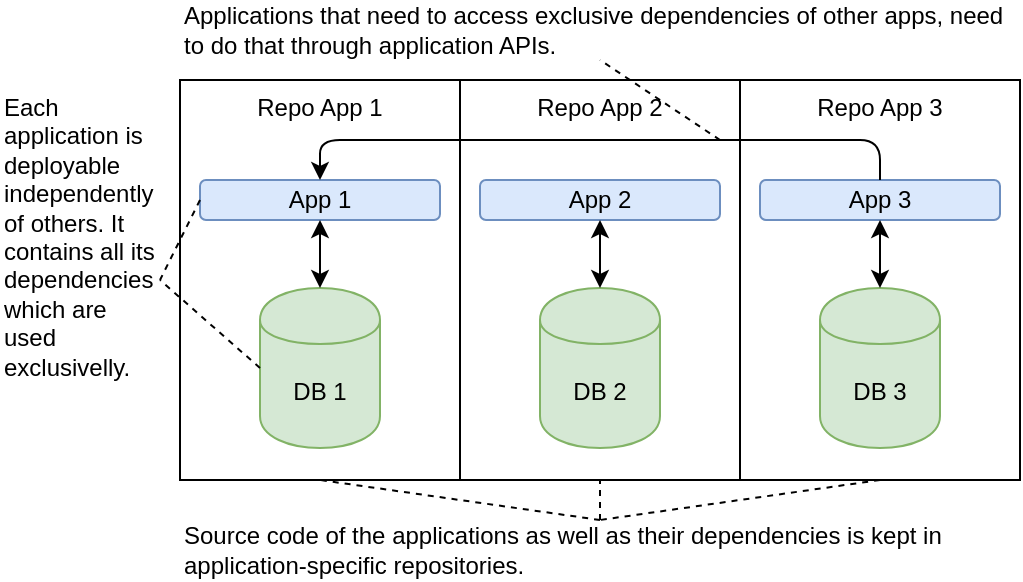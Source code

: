 <mxfile version="12.1.0" type="device" pages="1"><diagram id="lCievM5NgWCdfU3_RI40" name="Page-1"><mxGraphModel dx="1172" dy="678" grid="1" gridSize="10" guides="1" tooltips="1" connect="1" arrows="1" fold="1" page="1" pageScale="1" pageWidth="850" pageHeight="1100" math="0" shadow="0"><root><mxCell id="0"/><mxCell id="1" parent="0"/><mxCell id="xbJs4WITJgWQ5ocMUOJN-14" value="Repo App 3" style="rounded=0;whiteSpace=wrap;html=1;horizontal=1;verticalAlign=top;" parent="1" vertex="1"><mxGeometry x="490" y="120" width="140" height="200" as="geometry"/></mxCell><mxCell id="xbJs4WITJgWQ5ocMUOJN-13" value="Repo App 2" style="rounded=0;whiteSpace=wrap;html=1;horizontal=1;verticalAlign=top;" parent="1" vertex="1"><mxGeometry x="350" y="120" width="140" height="200" as="geometry"/></mxCell><mxCell id="xbJs4WITJgWQ5ocMUOJN-12" value="Repo App 1" style="rounded=0;whiteSpace=wrap;html=1;horizontal=1;verticalAlign=top;" parent="1" vertex="1"><mxGeometry x="210" y="120" width="140" height="200" as="geometry"/></mxCell><mxCell id="xbJs4WITJgWQ5ocMUOJN-1" value="App 1" style="rounded=1;whiteSpace=wrap;html=1;fillColor=#dae8fc;strokeColor=#6c8ebf;" parent="1" vertex="1"><mxGeometry x="220" y="170" width="120" height="20" as="geometry"/></mxCell><mxCell id="xbJs4WITJgWQ5ocMUOJN-2" value="DB 1" style="shape=cylinder;whiteSpace=wrap;html=1;boundedLbl=1;backgroundOutline=1;fillColor=#d5e8d4;strokeColor=#82b366;" parent="1" vertex="1"><mxGeometry x="250" y="224" width="60" height="80" as="geometry"/></mxCell><mxCell id="xbJs4WITJgWQ5ocMUOJN-4" value="" style="endArrow=classic;startArrow=classic;html=1;entryX=0.5;entryY=1;entryDx=0;entryDy=0;exitX=0.5;exitY=0;exitDx=0;exitDy=0;" parent="1" source="xbJs4WITJgWQ5ocMUOJN-2" target="xbJs4WITJgWQ5ocMUOJN-1" edge="1"><mxGeometry width="50" height="50" relative="1" as="geometry"><mxPoint x="120" y="300" as="sourcePoint"/><mxPoint x="170" y="250" as="targetPoint"/></mxGeometry></mxCell><mxCell id="xbJs4WITJgWQ5ocMUOJN-5" value="App 2" style="rounded=1;whiteSpace=wrap;html=1;fillColor=#dae8fc;strokeColor=#6c8ebf;" parent="1" vertex="1"><mxGeometry x="360" y="170" width="120" height="20" as="geometry"/></mxCell><mxCell id="xbJs4WITJgWQ5ocMUOJN-6" value="DB 2" style="shape=cylinder;whiteSpace=wrap;html=1;boundedLbl=1;backgroundOutline=1;fillColor=#d5e8d4;strokeColor=#82b366;" parent="1" vertex="1"><mxGeometry x="390" y="224" width="60" height="80" as="geometry"/></mxCell><mxCell id="xbJs4WITJgWQ5ocMUOJN-7" value="" style="endArrow=classic;startArrow=classic;html=1;entryX=0.5;entryY=1;entryDx=0;entryDy=0;exitX=0.5;exitY=0;exitDx=0;exitDy=0;" parent="1" source="xbJs4WITJgWQ5ocMUOJN-6" target="xbJs4WITJgWQ5ocMUOJN-5" edge="1"><mxGeometry width="50" height="50" relative="1" as="geometry"><mxPoint x="260" y="300" as="sourcePoint"/><mxPoint x="310" y="250" as="targetPoint"/></mxGeometry></mxCell><mxCell id="xbJs4WITJgWQ5ocMUOJN-8" value="App 3" style="rounded=1;whiteSpace=wrap;html=1;fillColor=#dae8fc;strokeColor=#6c8ebf;" parent="1" vertex="1"><mxGeometry x="500" y="170" width="120" height="20" as="geometry"/></mxCell><mxCell id="xbJs4WITJgWQ5ocMUOJN-9" value="DB 3" style="shape=cylinder;whiteSpace=wrap;html=1;boundedLbl=1;backgroundOutline=1;fillColor=#d5e8d4;strokeColor=#82b366;" parent="1" vertex="1"><mxGeometry x="530" y="224" width="60" height="80" as="geometry"/></mxCell><mxCell id="xbJs4WITJgWQ5ocMUOJN-10" value="" style="endArrow=classic;startArrow=classic;html=1;entryX=0.5;entryY=1;entryDx=0;entryDy=0;exitX=0.5;exitY=0;exitDx=0;exitDy=0;" parent="1" source="xbJs4WITJgWQ5ocMUOJN-9" target="xbJs4WITJgWQ5ocMUOJN-8" edge="1"><mxGeometry width="50" height="50" relative="1" as="geometry"><mxPoint x="400" y="300" as="sourcePoint"/><mxPoint x="450" y="250" as="targetPoint"/></mxGeometry></mxCell><mxCell id="xbJs4WITJgWQ5ocMUOJN-11" value="" style="endArrow=classic;html=1;exitX=0.5;exitY=0;exitDx=0;exitDy=0;entryX=0.5;entryY=0;entryDx=0;entryDy=0;" parent="1" source="xbJs4WITJgWQ5ocMUOJN-8" target="xbJs4WITJgWQ5ocMUOJN-1" edge="1"><mxGeometry width="50" height="50" relative="1" as="geometry"><mxPoint x="40" y="210" as="sourcePoint"/><mxPoint x="90" y="160" as="targetPoint"/><Array as="points"><mxPoint x="560" y="150"/><mxPoint x="280" y="150"/></Array></mxGeometry></mxCell><mxCell id="QTMlvGCMRWw3pRYgK9kU-1" value="Source code of the applications as well as their dependencies is kept in application-specific repositories." style="text;html=1;strokeColor=none;fillColor=none;align=left;verticalAlign=middle;whiteSpace=wrap;rounded=0;" parent="1" vertex="1"><mxGeometry x="210" y="340" width="420" height="30" as="geometry"/></mxCell><mxCell id="QTMlvGCMRWw3pRYgK9kU-2" value="" style="endArrow=none;dashed=1;html=1;entryX=0.5;entryY=1;entryDx=0;entryDy=0;exitX=0.5;exitY=0;exitDx=0;exitDy=0;" parent="1" source="QTMlvGCMRWw3pRYgK9kU-1" target="xbJs4WITJgWQ5ocMUOJN-12" edge="1"><mxGeometry width="50" height="50" relative="1" as="geometry"><mxPoint x="310" y="460" as="sourcePoint"/><mxPoint x="360" y="410" as="targetPoint"/></mxGeometry></mxCell><mxCell id="QTMlvGCMRWw3pRYgK9kU-3" value="" style="endArrow=none;dashed=1;html=1;entryX=0.5;entryY=1;entryDx=0;entryDy=0;exitX=0.5;exitY=0;exitDx=0;exitDy=0;" parent="1" source="QTMlvGCMRWw3pRYgK9kU-1" target="xbJs4WITJgWQ5ocMUOJN-13" edge="1"><mxGeometry width="50" height="50" relative="1" as="geometry"><mxPoint x="450" y="460" as="sourcePoint"/><mxPoint x="290" y="330" as="targetPoint"/></mxGeometry></mxCell><mxCell id="QTMlvGCMRWw3pRYgK9kU-4" value="" style="endArrow=none;dashed=1;html=1;entryX=0.5;entryY=0;entryDx=0;entryDy=0;exitX=0.5;exitY=1;exitDx=0;exitDy=0;" parent="1" source="xbJs4WITJgWQ5ocMUOJN-14" target="QTMlvGCMRWw3pRYgK9kU-1" edge="1"><mxGeometry width="50" height="50" relative="1" as="geometry"><mxPoint x="430" y="350" as="sourcePoint"/><mxPoint x="290" y="330" as="targetPoint"/></mxGeometry></mxCell><mxCell id="QTMlvGCMRWw3pRYgK9kU-5" value="Each application is deployable independently of others. It contains all its dependencies which are used exclusivelly." style="text;html=1;strokeColor=none;fillColor=none;align=left;verticalAlign=top;whiteSpace=wrap;rounded=0;" parent="1" vertex="1"><mxGeometry x="120" y="120" width="80" height="200" as="geometry"/></mxCell><mxCell id="QTMlvGCMRWw3pRYgK9kU-6" value="" style="endArrow=none;dashed=1;html=1;entryX=1;entryY=0.5;entryDx=0;entryDy=0;exitX=0;exitY=0.5;exitDx=0;exitDy=0;" parent="1" source="xbJs4WITJgWQ5ocMUOJN-1" target="QTMlvGCMRWw3pRYgK9kU-5" edge="1"><mxGeometry width="50" height="50" relative="1" as="geometry"><mxPoint x="90" y="430" as="sourcePoint"/><mxPoint x="140" y="380" as="targetPoint"/></mxGeometry></mxCell><mxCell id="QTMlvGCMRWw3pRYgK9kU-7" value="" style="endArrow=none;dashed=1;html=1;entryX=1;entryY=0.5;entryDx=0;entryDy=0;exitX=0;exitY=0.5;exitDx=0;exitDy=0;" parent="1" source="xbJs4WITJgWQ5ocMUOJN-2" target="QTMlvGCMRWw3pRYgK9kU-5" edge="1"><mxGeometry width="50" height="50" relative="1" as="geometry"><mxPoint x="230" y="190" as="sourcePoint"/><mxPoint x="210" y="230" as="targetPoint"/></mxGeometry></mxCell><mxCell id="QTMlvGCMRWw3pRYgK9kU-8" value="Applications that need to access exclusive dependencies of other apps, need to do that through application APIs." style="text;html=1;strokeColor=none;fillColor=none;align=left;verticalAlign=middle;whiteSpace=wrap;rounded=0;" parent="1" vertex="1"><mxGeometry x="210" y="80" width="420" height="30" as="geometry"/></mxCell><mxCell id="QTMlvGCMRWw3pRYgK9kU-9" value="" style="endArrow=none;dashed=1;html=1;entryX=0.5;entryY=1;entryDx=0;entryDy=0;" parent="1" target="QTMlvGCMRWw3pRYgK9kU-8" edge="1"><mxGeometry width="50" height="50" relative="1" as="geometry"><mxPoint x="480" y="150" as="sourcePoint"/><mxPoint x="440" y="410" as="targetPoint"/></mxGeometry></mxCell></root></mxGraphModel></diagram></mxfile>